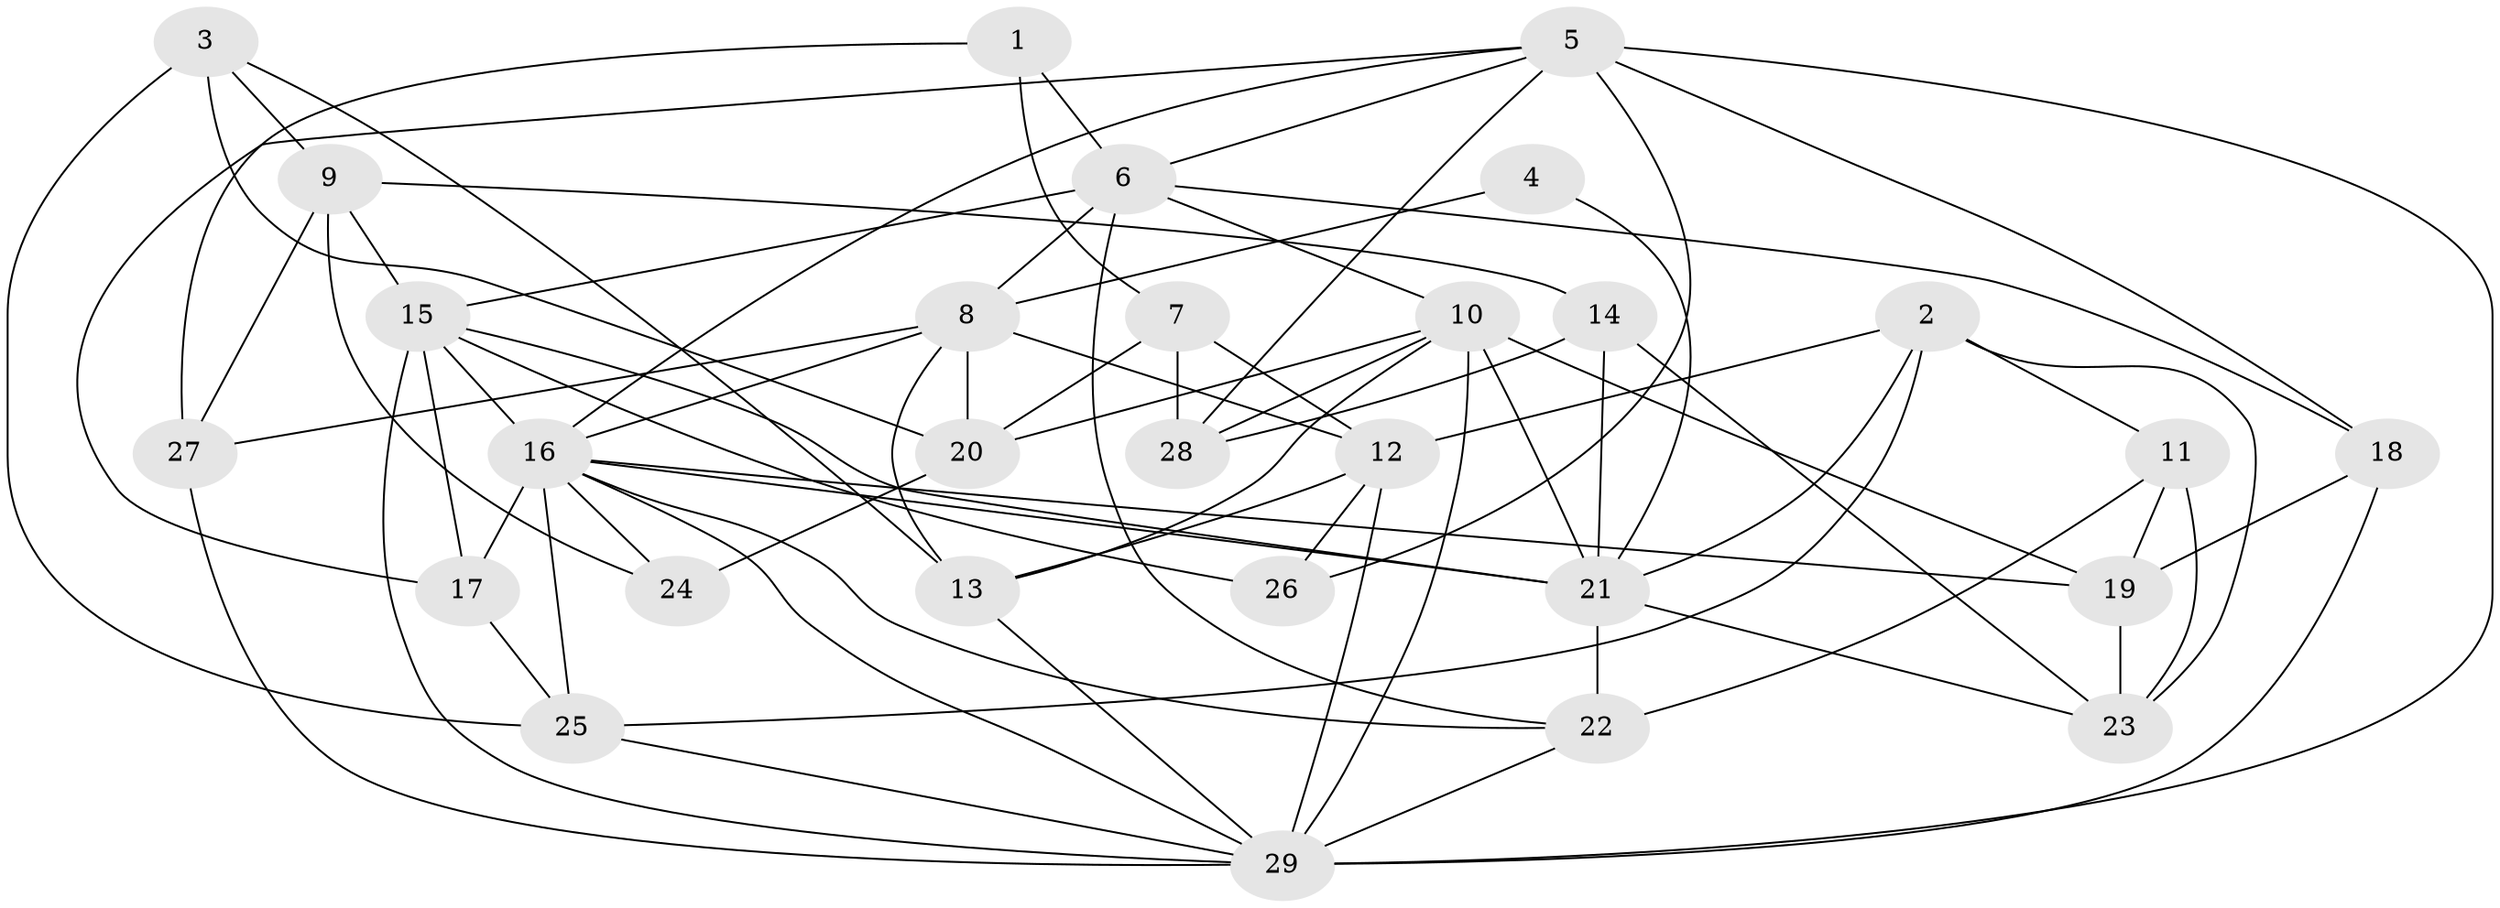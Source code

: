 // original degree distribution, {6: 0.07017543859649122, 3: 0.2982456140350877, 4: 0.3508771929824561, 5: 0.12280701754385964, 7: 0.07017543859649122, 2: 0.08771929824561403}
// Generated by graph-tools (version 1.1) at 2025/02/03/09/25 03:02:01]
// undirected, 29 vertices, 76 edges
graph export_dot {
graph [start="1"]
  node [color=gray90,style=filled];
  1;
  2;
  3;
  4;
  5;
  6;
  7;
  8;
  9;
  10;
  11;
  12;
  13;
  14;
  15;
  16;
  17;
  18;
  19;
  20;
  21;
  22;
  23;
  24;
  25;
  26;
  27;
  28;
  29;
  1 -- 6 [weight=1.0];
  1 -- 7 [weight=1.0];
  1 -- 27 [weight=1.0];
  2 -- 11 [weight=1.0];
  2 -- 12 [weight=1.0];
  2 -- 21 [weight=1.0];
  2 -- 23 [weight=1.0];
  2 -- 25 [weight=1.0];
  3 -- 9 [weight=1.0];
  3 -- 13 [weight=1.0];
  3 -- 20 [weight=1.0];
  3 -- 25 [weight=1.0];
  4 -- 8 [weight=1.0];
  4 -- 21 [weight=1.0];
  5 -- 6 [weight=1.0];
  5 -- 16 [weight=1.0];
  5 -- 17 [weight=1.0];
  5 -- 18 [weight=1.0];
  5 -- 26 [weight=2.0];
  5 -- 28 [weight=1.0];
  5 -- 29 [weight=1.0];
  6 -- 8 [weight=1.0];
  6 -- 10 [weight=1.0];
  6 -- 15 [weight=1.0];
  6 -- 18 [weight=1.0];
  6 -- 22 [weight=1.0];
  7 -- 12 [weight=1.0];
  7 -- 20 [weight=1.0];
  7 -- 28 [weight=1.0];
  8 -- 12 [weight=1.0];
  8 -- 13 [weight=1.0];
  8 -- 16 [weight=1.0];
  8 -- 20 [weight=1.0];
  8 -- 27 [weight=1.0];
  9 -- 14 [weight=1.0];
  9 -- 15 [weight=1.0];
  9 -- 24 [weight=1.0];
  9 -- 27 [weight=1.0];
  10 -- 13 [weight=1.0];
  10 -- 19 [weight=2.0];
  10 -- 20 [weight=1.0];
  10 -- 21 [weight=2.0];
  10 -- 28 [weight=1.0];
  10 -- 29 [weight=1.0];
  11 -- 19 [weight=1.0];
  11 -- 22 [weight=2.0];
  11 -- 23 [weight=1.0];
  12 -- 13 [weight=1.0];
  12 -- 26 [weight=1.0];
  12 -- 29 [weight=1.0];
  13 -- 29 [weight=1.0];
  14 -- 21 [weight=1.0];
  14 -- 23 [weight=1.0];
  14 -- 28 [weight=1.0];
  15 -- 16 [weight=1.0];
  15 -- 17 [weight=1.0];
  15 -- 21 [weight=1.0];
  15 -- 26 [weight=2.0];
  15 -- 29 [weight=1.0];
  16 -- 17 [weight=1.0];
  16 -- 19 [weight=1.0];
  16 -- 21 [weight=1.0];
  16 -- 22 [weight=2.0];
  16 -- 24 [weight=1.0];
  16 -- 25 [weight=1.0];
  16 -- 29 [weight=1.0];
  17 -- 25 [weight=1.0];
  18 -- 19 [weight=1.0];
  18 -- 29 [weight=1.0];
  19 -- 23 [weight=1.0];
  20 -- 24 [weight=1.0];
  21 -- 22 [weight=1.0];
  21 -- 23 [weight=1.0];
  22 -- 29 [weight=1.0];
  25 -- 29 [weight=1.0];
  27 -- 29 [weight=1.0];
}
